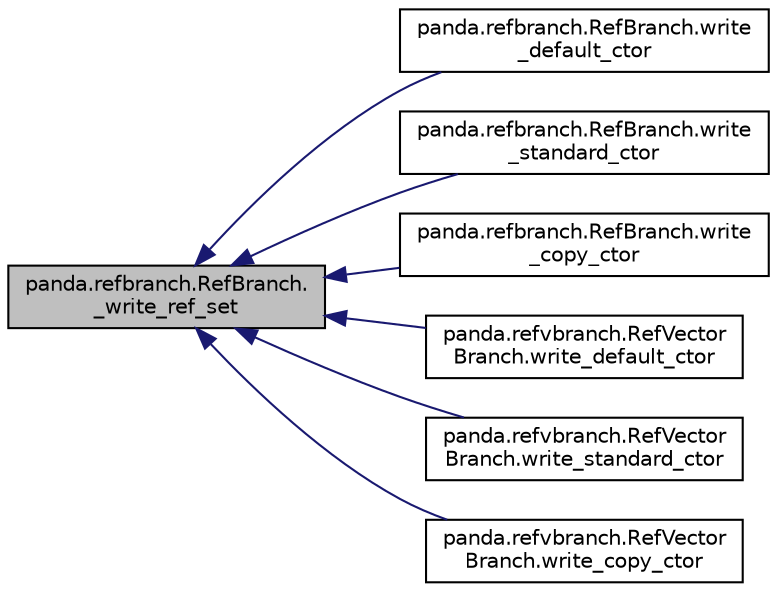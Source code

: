 digraph "panda.refbranch.RefBranch._write_ref_set"
{
 // INTERACTIVE_SVG=YES
  edge [fontname="Helvetica",fontsize="10",labelfontname="Helvetica",labelfontsize="10"];
  node [fontname="Helvetica",fontsize="10",shape=record];
  rankdir="LR";
  Node1 [label="panda.refbranch.RefBranch.\l_write_ref_set",height=0.2,width=0.4,color="black", fillcolor="grey75", style="filled" fontcolor="black"];
  Node1 -> Node2 [dir="back",color="midnightblue",fontsize="10",style="solid"];
  Node2 [label="panda.refbranch.RefBranch.write\l_default_ctor",height=0.2,width=0.4,color="black", fillcolor="white", style="filled",URL="$classpanda_1_1refbranch_1_1RefBranch.html#a6ffa2957a631301713d3a09a7c342d19"];
  Node1 -> Node3 [dir="back",color="midnightblue",fontsize="10",style="solid"];
  Node3 [label="panda.refbranch.RefBranch.write\l_standard_ctor",height=0.2,width=0.4,color="black", fillcolor="white", style="filled",URL="$classpanda_1_1refbranch_1_1RefBranch.html#ad061e9eb8e6ed82ccacfbd5359a41ba5"];
  Node1 -> Node4 [dir="back",color="midnightblue",fontsize="10",style="solid"];
  Node4 [label="panda.refbranch.RefBranch.write\l_copy_ctor",height=0.2,width=0.4,color="black", fillcolor="white", style="filled",URL="$classpanda_1_1refbranch_1_1RefBranch.html#aab6abb2a47955638050a1e0f2798f5f6"];
  Node1 -> Node5 [dir="back",color="midnightblue",fontsize="10",style="solid"];
  Node5 [label="panda.refvbranch.RefVector\lBranch.write_default_ctor",height=0.2,width=0.4,color="black", fillcolor="white", style="filled",URL="$classpanda_1_1refvbranch_1_1RefVectorBranch.html#a5d343d755a1486484bbb164fbdf9ac4c"];
  Node1 -> Node6 [dir="back",color="midnightblue",fontsize="10",style="solid"];
  Node6 [label="panda.refvbranch.RefVector\lBranch.write_standard_ctor",height=0.2,width=0.4,color="black", fillcolor="white", style="filled",URL="$classpanda_1_1refvbranch_1_1RefVectorBranch.html#a762962588e6b21736201ba01b0c9434f"];
  Node1 -> Node7 [dir="back",color="midnightblue",fontsize="10",style="solid"];
  Node7 [label="panda.refvbranch.RefVector\lBranch.write_copy_ctor",height=0.2,width=0.4,color="black", fillcolor="white", style="filled",URL="$classpanda_1_1refvbranch_1_1RefVectorBranch.html#a4a579a4942e4357945946c354ff21b45"];
}
